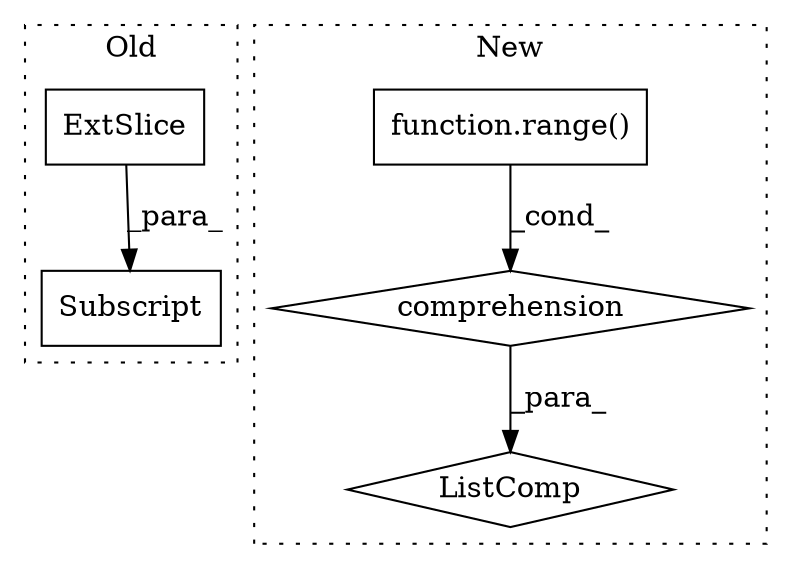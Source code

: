digraph G {
subgraph cluster0 {
1 [label="ExtSlice" a="85" s="2431" l="15" shape="box"];
3 [label="Subscript" a="63" s="2431,0" l="24,0" shape="box"];
label = "Old";
style="dotted";
}
subgraph cluster1 {
2 [label="ListComp" a="106" s="2658" l="72" shape="diamond"];
4 [label="comprehension" a="45" s="2707" l="3" shape="diamond"];
5 [label="function.range()" a="75" s="2716,2728" l="6,1" shape="box"];
label = "New";
style="dotted";
}
1 -> 3 [label="_para_"];
4 -> 2 [label="_para_"];
5 -> 4 [label="_cond_"];
}